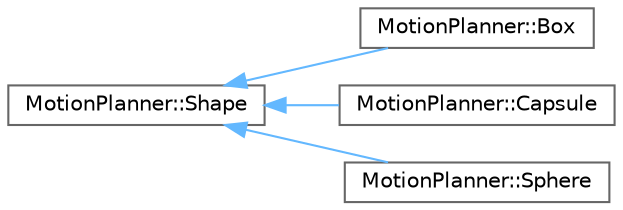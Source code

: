 digraph "Graphical Class Hierarchy"
{
 // LATEX_PDF_SIZE
  bgcolor="transparent";
  edge [fontname=Helvetica,fontsize=10,labelfontname=Helvetica,labelfontsize=10];
  node [fontname=Helvetica,fontsize=10,shape=box,height=0.2,width=0.4];
  rankdir="LR";
  Node0 [label="MotionPlanner::Shape",height=0.2,width=0.4,color="grey40", fillcolor="white", style="filled",URL="$class_motion_planner_1_1_shape.html",tooltip=" "];
  Node0 -> Node1 [dir="back",color="steelblue1",style="solid"];
  Node1 [label="MotionPlanner::Box",height=0.2,width=0.4,color="grey40", fillcolor="white", style="filled",URL="$class_motion_planner_1_1_box.html",tooltip=" "];
  Node0 -> Node2 [dir="back",color="steelblue1",style="solid"];
  Node2 [label="MotionPlanner::Capsule",height=0.2,width=0.4,color="grey40", fillcolor="white", style="filled",URL="$class_motion_planner_1_1_capsule.html",tooltip=" "];
  Node0 -> Node3 [dir="back",color="steelblue1",style="solid"];
  Node3 [label="MotionPlanner::Sphere",height=0.2,width=0.4,color="grey40", fillcolor="white", style="filled",URL="$class_motion_planner_1_1_sphere.html",tooltip=" "];
}
